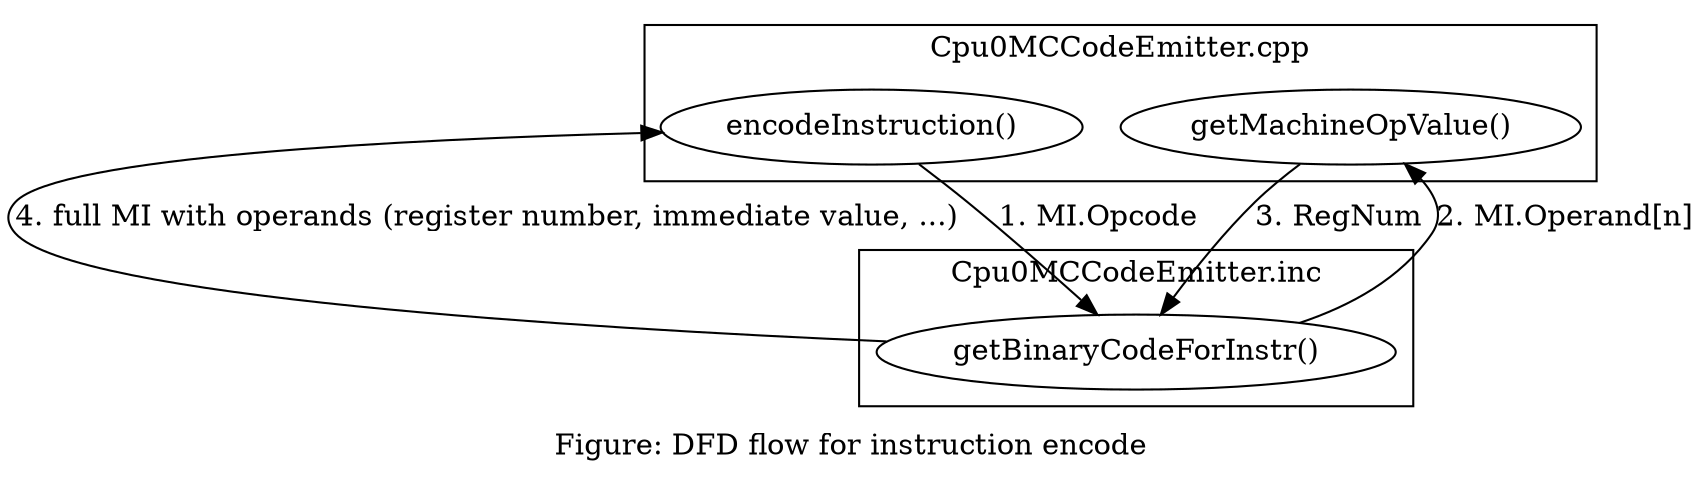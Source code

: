 digraph G {
  rankdir=TB;
  subgraph cluster0 {
    label = "Cpu0MCCodeEmitter.cpp";
    "encodeInstruction()";
    "getMachineOpValue()";
  }
  subgraph cluster1 {
    label = "Cpu0MCCodeEmitter.inc";
    "getBinaryCodeForInstr()"
  }
  
  "encodeInstruction()" -> "getBinaryCodeForInstr()" [label="1. MI.Opcode"];
  
  "getBinaryCodeForInstr()" -> "encodeInstruction()"  [label="4. full MI with operands (register number, immediate value, ...)"];
  "getBinaryCodeForInstr()" -> "getMachineOpValue()" [label="2. MI.Operand[n]"];
  
  "getMachineOpValue()" -> "getBinaryCodeForInstr()"  [label="3. RegNum"];
  
  label = "Figure: DFD flow for instruction encode";
}
  